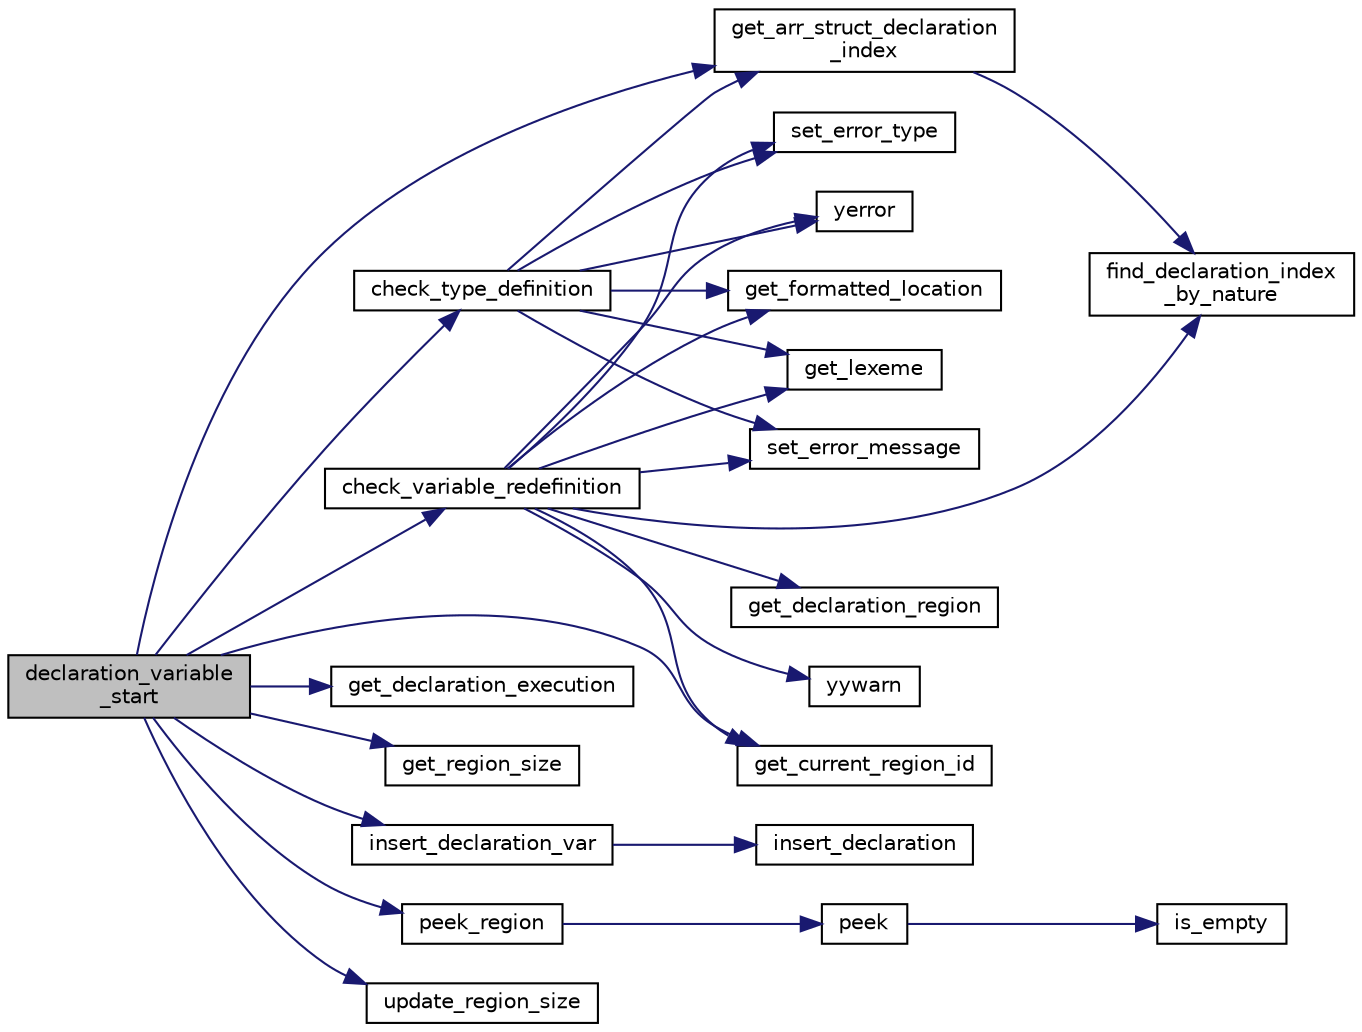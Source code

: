 digraph "declaration_variable_start"
{
 // LATEX_PDF_SIZE
  edge [fontname="Helvetica",fontsize="10",labelfontname="Helvetica",labelfontsize="10"];
  node [fontname="Helvetica",fontsize="10",shape=record];
  rankdir="LR";
  Node1 [label="declaration_variable\l_start",height=0.2,width=0.4,color="black", fillcolor="grey75", style="filled", fontcolor="black",tooltip="Starts the declaration of a variable."];
  Node1 -> Node2 [color="midnightblue",fontsize="10",style="solid",fontname="Helvetica"];
  Node2 [label="check_type_definition",height=0.2,width=0.4,color="black", fillcolor="white", style="filled",URL="$d2/d71/type__validation_8c.html#ab2be243b7af9ae3fdecace4260ed430d",tooltip="Validates the definition of a type."];
  Node2 -> Node3 [color="midnightblue",fontsize="10",style="solid",fontname="Helvetica"];
  Node3 [label="get_arr_struct_declaration\l_index",height=0.2,width=0.4,color="black", fillcolor="white", style="filled",URL="$d2/d71/type__validation_8c.html#a2826420c3e7c29f271899a3b50ac40c8",tooltip="Retrieves the declaration index of an array or struct."];
  Node3 -> Node4 [color="midnightblue",fontsize="10",style="solid",fontname="Helvetica"];
  Node4 [label="find_declaration_index\l_by_nature",height=0.2,width=0.4,color="black", fillcolor="white", style="filled",URL="$dc/de9/declaration__table_8h.html#a8d20d657d482952631adde5763e985c8",tooltip="Finds the index of a declaration with the specified lexicographic index and nature...."];
  Node2 -> Node5 [color="midnightblue",fontsize="10",style="solid",fontname="Helvetica"];
  Node5 [label="get_formatted_location",height=0.2,width=0.4,color="black", fillcolor="white", style="filled",URL="$d0/d15/errors_8c.html#a68d1ccae372534af850e06d48b45d638",tooltip="Returns a formatted string containing the current file, line, and column."];
  Node2 -> Node6 [color="midnightblue",fontsize="10",style="solid",fontname="Helvetica"];
  Node6 [label="get_lexeme",height=0.2,width=0.4,color="black", fillcolor="white", style="filled",URL="$d0/d92/lexeme__table_8c.html#ab176cfe8b410c1f87237ed115a0d8df4",tooltip="Retrieves the lexeme at the given index."];
  Node2 -> Node7 [color="midnightblue",fontsize="10",style="solid",fontname="Helvetica"];
  Node7 [label="set_error_message",height=0.2,width=0.4,color="black", fillcolor="white", style="filled",URL="$d0/d15/errors_8c.html#a4eba1d90a88e13e4b1beada48a1c2b9d",tooltip="Sets the error message of the provided Error struct."];
  Node2 -> Node8 [color="midnightblue",fontsize="10",style="solid",fontname="Helvetica"];
  Node8 [label="set_error_type",height=0.2,width=0.4,color="black", fillcolor="white", style="filled",URL="$d0/d15/errors_8c.html#aff32bbfac01af1967382165ffc1d5607",tooltip="Sets the error type of the provided Error struct."];
  Node2 -> Node9 [color="midnightblue",fontsize="10",style="solid",fontname="Helvetica"];
  Node9 [label="yerror",height=0.2,width=0.4,color="black", fillcolor="white", style="filled",URL="$d0/d15/errors_8c.html#a362b4d026b806baabf4d0654eea096a8",tooltip="Prints a formatted error message based on the provided Error struct and exits the program."];
  Node1 -> Node10 [color="midnightblue",fontsize="10",style="solid",fontname="Helvetica"];
  Node10 [label="check_variable_redefinition",height=0.2,width=0.4,color="black", fillcolor="white", style="filled",URL="$da/d3a/variable__validation_8c.html#a9516a6e44a11928cf63ddf2d18960920",tooltip="Checks if a variable has been redefined."];
  Node10 -> Node4 [color="midnightblue",fontsize="10",style="solid",fontname="Helvetica"];
  Node10 -> Node11 [color="midnightblue",fontsize="10",style="solid",fontname="Helvetica"];
  Node11 [label="get_current_region_id",height=0.2,width=0.4,color="black", fillcolor="white", style="filled",URL="$d8/d88/region__table_8c.html#a49272dbdea0b5157804dc85964e15469",tooltip="Gets the ID of the current region."];
  Node10 -> Node12 [color="midnightblue",fontsize="10",style="solid",fontname="Helvetica"];
  Node12 [label="get_declaration_region",height=0.2,width=0.4,color="black", fillcolor="white", style="filled",URL="$dd/d3e/declaration__table_8c.html#a3a2a92436534333020848016833c3abc",tooltip="Gets the region of a declaration."];
  Node10 -> Node5 [color="midnightblue",fontsize="10",style="solid",fontname="Helvetica"];
  Node10 -> Node6 [color="midnightblue",fontsize="10",style="solid",fontname="Helvetica"];
  Node10 -> Node7 [color="midnightblue",fontsize="10",style="solid",fontname="Helvetica"];
  Node10 -> Node8 [color="midnightblue",fontsize="10",style="solid",fontname="Helvetica"];
  Node10 -> Node9 [color="midnightblue",fontsize="10",style="solid",fontname="Helvetica"];
  Node10 -> Node13 [color="midnightblue",fontsize="10",style="solid",fontname="Helvetica"];
  Node13 [label="yywarn",height=0.2,width=0.4,color="black", fillcolor="white", style="filled",URL="$d0/d15/errors_8c.html#acb2bca670a5423d964979952c64603e2",tooltip="Prints a formatted warning message based on the provided Error struct."];
  Node1 -> Node3 [color="midnightblue",fontsize="10",style="solid",fontname="Helvetica"];
  Node1 -> Node11 [color="midnightblue",fontsize="10",style="solid",fontname="Helvetica"];
  Node1 -> Node14 [color="midnightblue",fontsize="10",style="solid",fontname="Helvetica"];
  Node14 [label="get_declaration_execution",height=0.2,width=0.4,color="black", fillcolor="white", style="filled",URL="$dd/d3e/declaration__table_8c.html#aaac3e6193717aaccc629ddcb3c678f81",tooltip="Gets the execution information of a declaration."];
  Node1 -> Node15 [color="midnightblue",fontsize="10",style="solid",fontname="Helvetica"];
  Node15 [label="get_region_size",height=0.2,width=0.4,color="black", fillcolor="white", style="filled",URL="$d8/d88/region__table_8c.html#a6174d3ae3d2b95fc38b10285c2dd14f9",tooltip="Gets the size of the region at the specified index."];
  Node1 -> Node16 [color="midnightblue",fontsize="10",style="solid",fontname="Helvetica"];
  Node16 [label="insert_declaration_var",height=0.2,width=0.4,color="black", fillcolor="white", style="filled",URL="$dd/d3e/declaration__table_8c.html#a9dbc7c59cf6024a86dac39cc77daaac5",tooltip="Inserts a variable declaration into the table."];
  Node16 -> Node17 [color="midnightblue",fontsize="10",style="solid",fontname="Helvetica"];
  Node17 [label="insert_declaration",height=0.2,width=0.4,color="black", fillcolor="white", style="filled",URL="$dd/d3e/declaration__table_8c.html#a43c491a0b81e9249ceccebe651dc9a87",tooltip="Inserts a declaration into the table."];
  Node1 -> Node18 [color="midnightblue",fontsize="10",style="solid",fontname="Helvetica"];
  Node18 [label="peek_region",height=0.2,width=0.4,color="black", fillcolor="white", style="filled",URL="$d3/d91/region__stack_8c.html#a367ecd3e3c76f083c2ef6b296cfa8030",tooltip="Peeks at the top region of the stack without removing it."];
  Node18 -> Node19 [color="midnightblue",fontsize="10",style="solid",fontname="Helvetica"];
  Node19 [label="peek",height=0.2,width=0.4,color="black", fillcolor="white", style="filled",URL="$d3/dbb/stack_8c.html#a9cf0786f5f2fb0c4c025b7e9bb552881",tooltip="Peeks at the top value of the stack without popping it."];
  Node19 -> Node20 [color="midnightblue",fontsize="10",style="solid",fontname="Helvetica"];
  Node20 [label="is_empty",height=0.2,width=0.4,color="black", fillcolor="white", style="filled",URL="$d3/dbb/stack_8c.html#aeda5460a4306b1c90f61ac5bf8ba49bc",tooltip="Checks if the stack is empty."];
  Node1 -> Node21 [color="midnightblue",fontsize="10",style="solid",fontname="Helvetica"];
  Node21 [label="update_region_size",height=0.2,width=0.4,color="black", fillcolor="white", style="filled",URL="$d8/d88/region__table_8c.html#a36985dd80d85c10f81a505ec691943b8",tooltip="Updates the size of the region at the specified index."];
}
